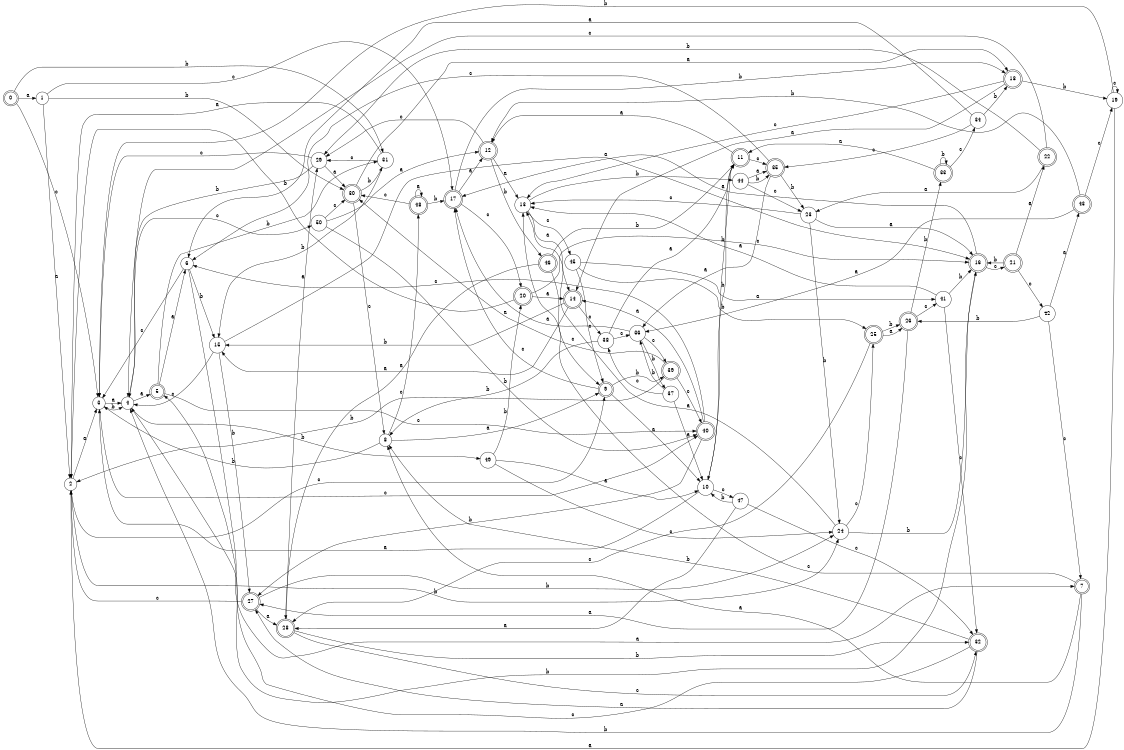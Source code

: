 digraph n41_8 {
__start0 [label="" shape="none"];

rankdir=LR;
size="8,5";

s0 [style="rounded,filled", color="black", fillcolor="white" shape="doublecircle", label="0"];
s1 [style="filled", color="black", fillcolor="white" shape="circle", label="1"];
s2 [style="filled", color="black", fillcolor="white" shape="circle", label="2"];
s3 [style="filled", color="black", fillcolor="white" shape="circle", label="3"];
s4 [style="filled", color="black", fillcolor="white" shape="circle", label="4"];
s5 [style="rounded,filled", color="black", fillcolor="white" shape="doublecircle", label="5"];
s6 [style="filled", color="black", fillcolor="white" shape="circle", label="6"];
s7 [style="rounded,filled", color="black", fillcolor="white" shape="doublecircle", label="7"];
s8 [style="filled", color="black", fillcolor="white" shape="circle", label="8"];
s9 [style="rounded,filled", color="black", fillcolor="white" shape="doublecircle", label="9"];
s10 [style="filled", color="black", fillcolor="white" shape="circle", label="10"];
s11 [style="rounded,filled", color="black", fillcolor="white" shape="doublecircle", label="11"];
s12 [style="rounded,filled", color="black", fillcolor="white" shape="doublecircle", label="12"];
s13 [style="filled", color="black", fillcolor="white" shape="circle", label="13"];
s14 [style="rounded,filled", color="black", fillcolor="white" shape="doublecircle", label="14"];
s15 [style="filled", color="black", fillcolor="white" shape="circle", label="15"];
s16 [style="rounded,filled", color="black", fillcolor="white" shape="doublecircle", label="16"];
s17 [style="rounded,filled", color="black", fillcolor="white" shape="doublecircle", label="17"];
s18 [style="rounded,filled", color="black", fillcolor="white" shape="doublecircle", label="18"];
s19 [style="filled", color="black", fillcolor="white" shape="circle", label="19"];
s20 [style="rounded,filled", color="black", fillcolor="white" shape="doublecircle", label="20"];
s21 [style="rounded,filled", color="black", fillcolor="white" shape="doublecircle", label="21"];
s22 [style="rounded,filled", color="black", fillcolor="white" shape="doublecircle", label="22"];
s23 [style="filled", color="black", fillcolor="white" shape="circle", label="23"];
s24 [style="filled", color="black", fillcolor="white" shape="circle", label="24"];
s25 [style="rounded,filled", color="black", fillcolor="white" shape="doublecircle", label="25"];
s26 [style="rounded,filled", color="black", fillcolor="white" shape="doublecircle", label="26"];
s27 [style="rounded,filled", color="black", fillcolor="white" shape="doublecircle", label="27"];
s28 [style="rounded,filled", color="black", fillcolor="white" shape="doublecircle", label="28"];
s29 [style="filled", color="black", fillcolor="white" shape="circle", label="29"];
s30 [style="rounded,filled", color="black", fillcolor="white" shape="doublecircle", label="30"];
s31 [style="filled", color="black", fillcolor="white" shape="circle", label="31"];
s32 [style="rounded,filled", color="black", fillcolor="white" shape="doublecircle", label="32"];
s33 [style="rounded,filled", color="black", fillcolor="white" shape="doublecircle", label="33"];
s34 [style="filled", color="black", fillcolor="white" shape="circle", label="34"];
s35 [style="rounded,filled", color="black", fillcolor="white" shape="doublecircle", label="35"];
s36 [style="filled", color="black", fillcolor="white" shape="circle", label="36"];
s37 [style="filled", color="black", fillcolor="white" shape="circle", label="37"];
s38 [style="filled", color="black", fillcolor="white" shape="circle", label="38"];
s39 [style="rounded,filled", color="black", fillcolor="white" shape="doublecircle", label="39"];
s40 [style="rounded,filled", color="black", fillcolor="white" shape="doublecircle", label="40"];
s41 [style="filled", color="black", fillcolor="white" shape="circle", label="41"];
s42 [style="filled", color="black", fillcolor="white" shape="circle", label="42"];
s43 [style="rounded,filled", color="black", fillcolor="white" shape="doublecircle", label="43"];
s44 [style="filled", color="black", fillcolor="white" shape="circle", label="44"];
s45 [style="filled", color="black", fillcolor="white" shape="circle", label="45"];
s46 [style="rounded,filled", color="black", fillcolor="white" shape="doublecircle", label="46"];
s47 [style="filled", color="black", fillcolor="white" shape="circle", label="47"];
s48 [style="rounded,filled", color="black", fillcolor="white" shape="doublecircle", label="48"];
s49 [style="filled", color="black", fillcolor="white" shape="circle", label="49"];
s50 [style="filled", color="black", fillcolor="white" shape="circle", label="50"];
s0 -> s1 [label="a"];
s0 -> s31 [label="b"];
s0 -> s3 [label="c"];
s1 -> s2 [label="a"];
s1 -> s30 [label="b"];
s1 -> s17 [label="c"];
s2 -> s3 [label="a"];
s2 -> s24 [label="b"];
s2 -> s9 [label="c"];
s3 -> s4 [label="a"];
s3 -> s4 [label="b"];
s3 -> s40 [label="c"];
s4 -> s5 [label="a"];
s4 -> s49 [label="b"];
s4 -> s50 [label="c"];
s5 -> s6 [label="a"];
s5 -> s31 [label="b"];
s5 -> s40 [label="c"];
s6 -> s7 [label="a"];
s6 -> s15 [label="b"];
s6 -> s3 [label="c"];
s7 -> s8 [label="a"];
s7 -> s4 [label="b"];
s7 -> s13 [label="c"];
s8 -> s9 [label="a"];
s8 -> s3 [label="b"];
s8 -> s48 [label="c"];
s9 -> s10 [label="a"];
s9 -> s39 [label="b"];
s9 -> s17 [label="c"];
s10 -> s3 [label="a"];
s10 -> s11 [label="b"];
s10 -> s47 [label="c"];
s11 -> s12 [label="a"];
s11 -> s10 [label="b"];
s11 -> s35 [label="c"];
s12 -> s13 [label="a"];
s12 -> s46 [label="b"];
s12 -> s29 [label="c"];
s13 -> s14 [label="a"];
s13 -> s44 [label="b"];
s13 -> s45 [label="c"];
s14 -> s15 [label="a"];
s14 -> s15 [label="b"];
s14 -> s38 [label="c"];
s15 -> s16 [label="a"];
s15 -> s27 [label="b"];
s15 -> s4 [label="c"];
s16 -> s17 [label="a"];
s16 -> s4 [label="b"];
s16 -> s21 [label="c"];
s17 -> s12 [label="a"];
s17 -> s18 [label="b"];
s17 -> s20 [label="c"];
s18 -> s14 [label="a"];
s18 -> s19 [label="b"];
s18 -> s13 [label="c"];
s19 -> s2 [label="a"];
s19 -> s3 [label="b"];
s19 -> s19 [label="c"];
s20 -> s14 [label="a"];
s20 -> s2 [label="b"];
s20 -> s16 [label="c"];
s21 -> s22 [label="a"];
s21 -> s16 [label="b"];
s21 -> s42 [label="c"];
s22 -> s23 [label="a"];
s22 -> s29 [label="b"];
s22 -> s4 [label="c"];
s23 -> s16 [label="a"];
s23 -> s24 [label="b"];
s23 -> s13 [label="c"];
s24 -> s13 [label="a"];
s24 -> s16 [label="b"];
s24 -> s25 [label="c"];
s25 -> s26 [label="a"];
s25 -> s26 [label="b"];
s25 -> s28 [label="c"];
s26 -> s27 [label="a"];
s26 -> s33 [label="b"];
s26 -> s41 [label="c"];
s27 -> s28 [label="a"];
s27 -> s24 [label="b"];
s27 -> s2 [label="c"];
s28 -> s29 [label="a"];
s28 -> s32 [label="b"];
s28 -> s32 [label="c"];
s29 -> s30 [label="a"];
s29 -> s4 [label="b"];
s29 -> s3 [label="c"];
s30 -> s18 [label="a"];
s30 -> s31 [label="b"];
s30 -> s8 [label="c"];
s31 -> s2 [label="a"];
s31 -> s15 [label="b"];
s31 -> s29 [label="c"];
s32 -> s27 [label="a"];
s32 -> s8 [label="b"];
s32 -> s5 [label="c"];
s33 -> s11 [label="a"];
s33 -> s33 [label="b"];
s33 -> s34 [label="c"];
s34 -> s6 [label="a"];
s34 -> s18 [label="b"];
s34 -> s35 [label="c"];
s35 -> s36 [label="a"];
s35 -> s23 [label="b"];
s35 -> s6 [label="c"];
s36 -> s17 [label="a"];
s36 -> s37 [label="b"];
s36 -> s39 [label="c"];
s37 -> s10 [label="a"];
s37 -> s36 [label="b"];
s37 -> s38 [label="c"];
s38 -> s11 [label="a"];
s38 -> s8 [label="b"];
s38 -> s36 [label="c"];
s39 -> s30 [label="a"];
s39 -> s2 [label="b"];
s39 -> s40 [label="c"];
s40 -> s14 [label="a"];
s40 -> s27 [label="b"];
s40 -> s6 [label="c"];
s41 -> s13 [label="a"];
s41 -> s16 [label="b"];
s41 -> s32 [label="c"];
s42 -> s43 [label="a"];
s42 -> s26 [label="b"];
s42 -> s7 [label="c"];
s43 -> s36 [label="a"];
s43 -> s12 [label="b"];
s43 -> s19 [label="c"];
s44 -> s35 [label="a"];
s44 -> s35 [label="b"];
s44 -> s23 [label="c"];
s45 -> s41 [label="a"];
s45 -> s25 [label="b"];
s45 -> s9 [label="c"];
s46 -> s28 [label="a"];
s46 -> s11 [label="b"];
s46 -> s9 [label="c"];
s47 -> s28 [label="a"];
s47 -> s10 [label="b"];
s47 -> s32 [label="c"];
s48 -> s48 [label="a"];
s48 -> s17 [label="b"];
s48 -> s30 [label="c"];
s49 -> s10 [label="a"];
s49 -> s20 [label="b"];
s49 -> s24 [label="c"];
s50 -> s12 [label="a"];
s50 -> s40 [label="b"];
s50 -> s30 [label="c"];

}
